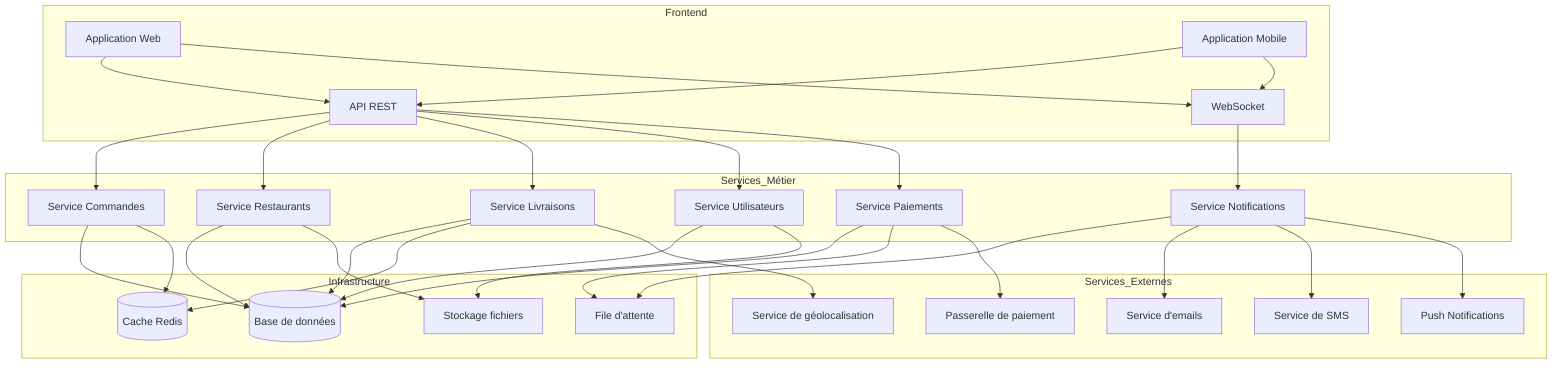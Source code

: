 graph TB
    %% Frontend
    subgraph Frontend
        WebApp[Application Web]
        MobileApp[Application Mobile]
        API[API REST]
        WS[WebSocket]
    end

    %% Backend Services
    subgraph Services_Métier
        OrderService[Service Commandes]
        RestaurantService[Service Restaurants]
        DeliveryService[Service Livraisons]
        UserService[Service Utilisateurs]
        PaymentService[Service Paiements]
        NotificationService[Service Notifications]
    end

    %% Infrastructure
    subgraph Infrastructure
        DB[(Base de données)]
        Cache[(Cache Redis)]
        Queue[File d'attente]
        Storage[Stockage fichiers]
    end

    %% External Services
    subgraph Services_Externes
        PaymentGateway[Passerelle de paiement]
        GeoService[Service de géolocalisation]
        EmailService[Service d'emails]
        SMSService[Service de SMS]
        PushNotif[Push Notifications]
    end

    %% Connections
    WebApp & MobileApp --> API
    WebApp & MobileApp --> WS
    API --> OrderService & RestaurantService & DeliveryService & UserService & PaymentService
    WS --> NotificationService

    OrderService & RestaurantService & DeliveryService & UserService & PaymentService --> DB
    OrderService & DeliveryService --> Cache
    NotificationService & PaymentService --> Queue
    RestaurantService & UserService --> Storage

    PaymentService --> PaymentGateway
    DeliveryService --> GeoService
    NotificationService --> EmailService & SMSService & PushNotif